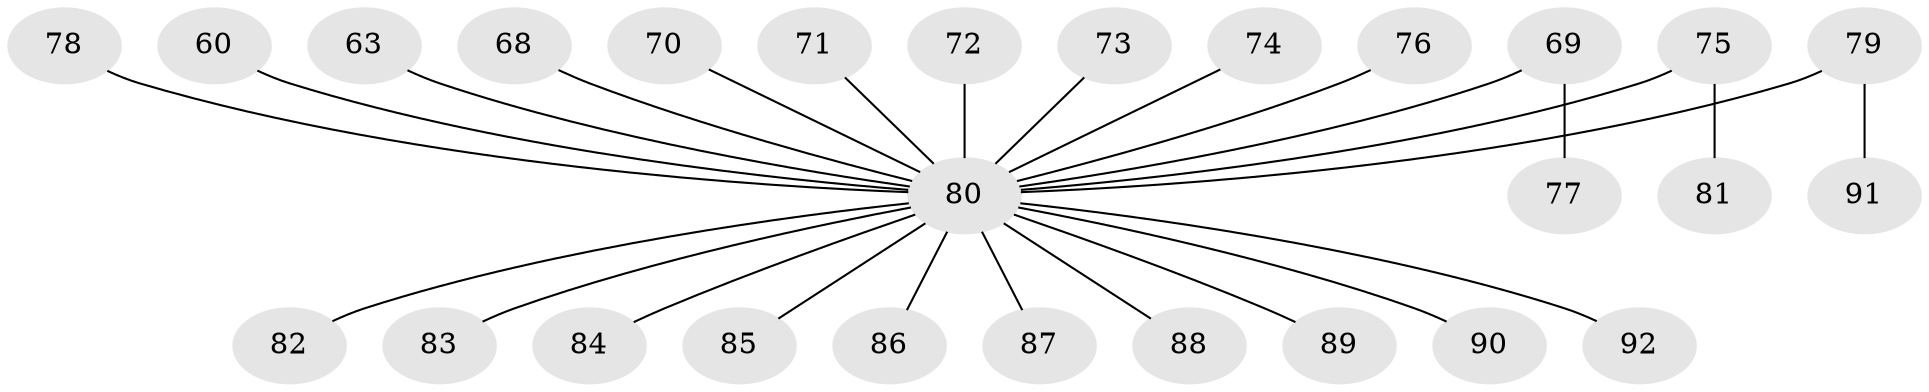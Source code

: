 // original degree distribution, {6: 0.03260869565217391, 3: 0.16304347826086957, 4: 0.03260869565217391, 1: 0.5108695652173914, 5: 0.043478260869565216, 2: 0.21739130434782608}
// Generated by graph-tools (version 1.1) at 2025/56/03/04/25 21:56:25]
// undirected, 27 vertices, 26 edges
graph export_dot {
graph [start="1"]
  node [color=gray90,style=filled];
  60;
  63;
  68;
  69;
  70;
  71;
  72;
  73;
  74;
  75;
  76;
  77;
  78;
  79;
  80 [super="+15+10+20+3+21+34+24+28+26+29+31+67+37+64+40+43+45+46+65+48+47+49+61+50+51+53+56+57+62+66+58+59"];
  81;
  82;
  83;
  84;
  85;
  86;
  87;
  88;
  89;
  90;
  91;
  92;
  60 -- 80;
  63 -- 80;
  68 -- 80;
  69 -- 77;
  69 -- 80;
  70 -- 80;
  71 -- 80;
  72 -- 80;
  73 -- 80;
  74 -- 80;
  75 -- 81;
  75 -- 80;
  76 -- 80;
  78 -- 80;
  79 -- 91;
  79 -- 80;
  80 -- 92;
  80 -- 90;
  80 -- 89;
  80 -- 83;
  80 -- 85;
  80 -- 82;
  80 -- 88;
  80 -- 87;
  80 -- 86;
  80 -- 84;
}
